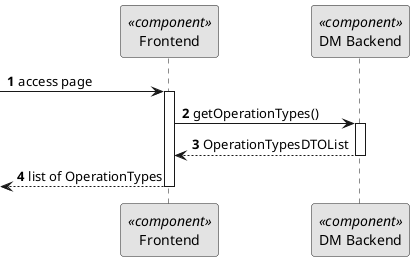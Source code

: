 @startuml 5.1.4
skinparam monochrome true
skinparam packageStyle rectangle
skinparam shadowing false

autonumber

participant "Frontend" as FE <<component>>
participant "DM Backend" as BE <<component>>

 -> FE: access page
activate FE
FE -> BE: getOperationTypes()
activate BE
BE --> FE: OperationTypesDTOList
deactivate BE
<-- FE : list of OperationTypes

deactivate FE




@enduml